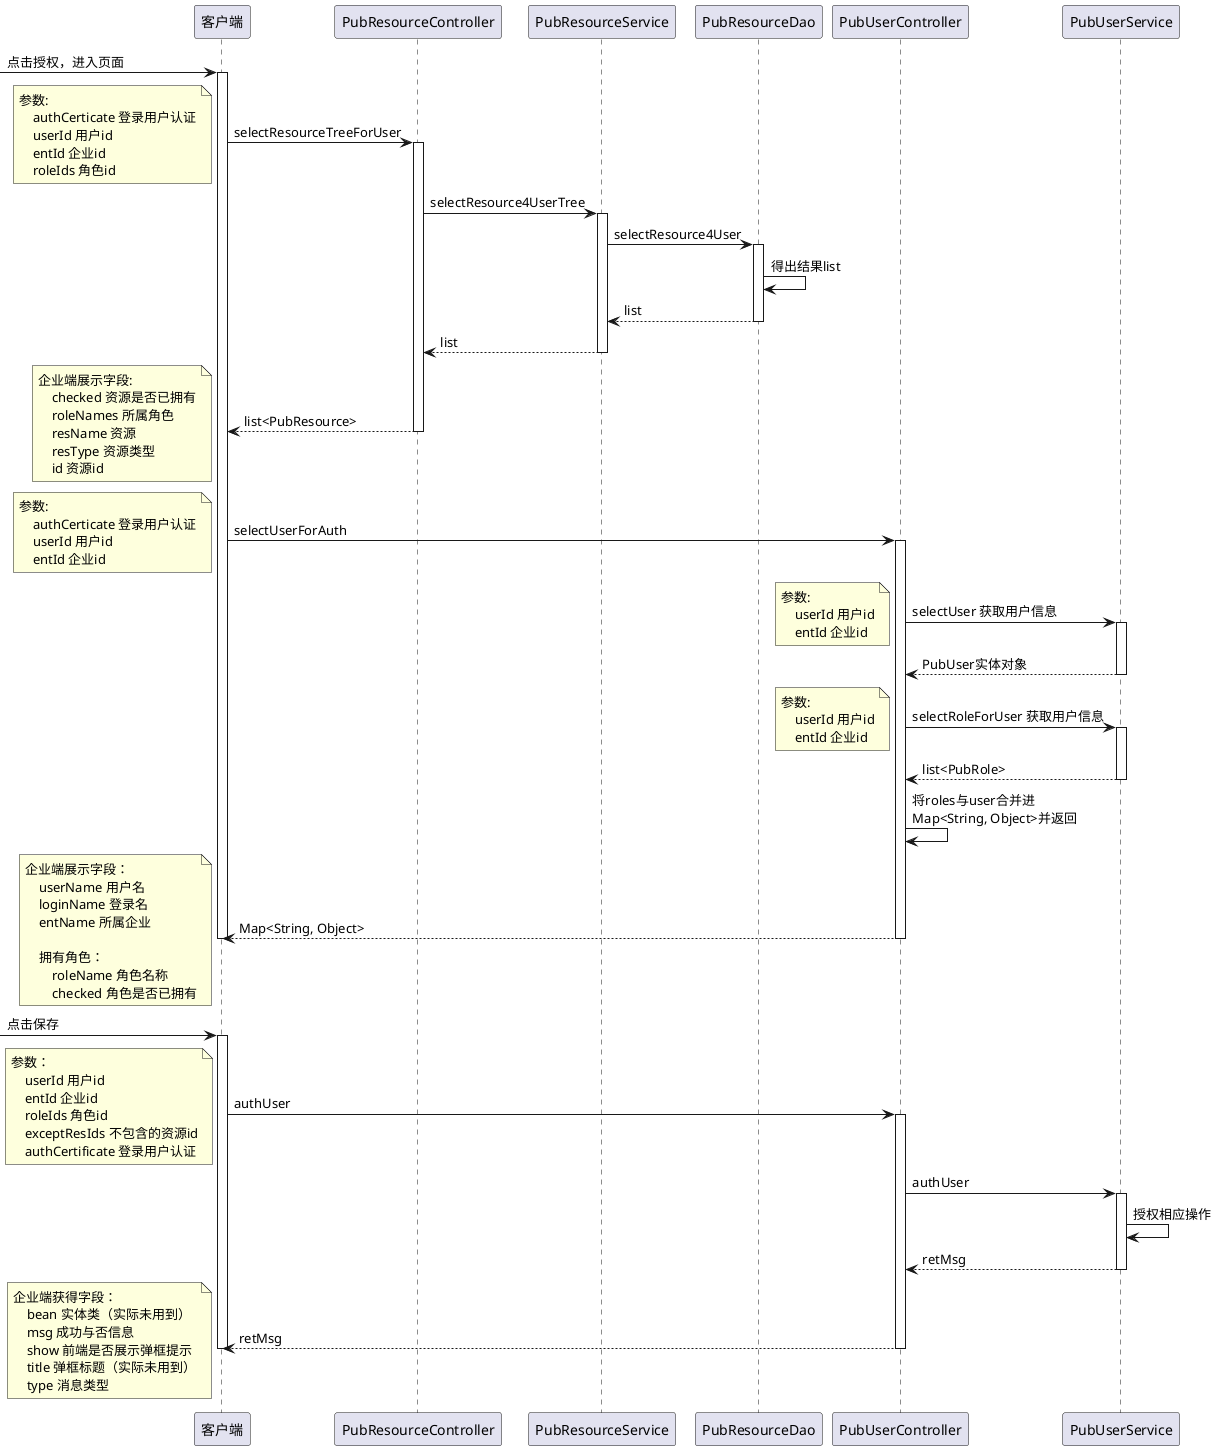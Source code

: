 @startuml
-> 客户端: 点击授权，进入页面
activate 客户端
客户端 -> PubResourceController: selectResourceTreeForUser
activate PubResourceController
note left
    参数:
        authCerticate 登录用户认证
        userId 用户id
        entId 企业id
        roleIds 角色id
end note

PubResourceController -> PubResourceService: selectResource4UserTree
activate PubResourceService
PubResourceService -> PubResourceDao: selectResource4User
activate PubResourceDao
PubResourceDao -> PubResourceDao: 得出结果list
return list
return list
return list<PubResource>
note left
    企业端展示字段:
        checked 资源是否已拥有
        roleNames 所属角色
        resName 资源
        resType 资源类型
        id 资源id
end note


客户端 -> PubUserController: selectUserForAuth
activate PubUserController
note left
    参数:
        authCerticate 登录用户认证
        userId 用户id
        entId 企业id
end note

PubUserController -> PubUserService: selectUser 获取用户信息
activate PubUserService
note left
    参数:
        userId 用户id
        entId 企业id
end note
return PubUser实体对象

PubUserController -> PubUserService: selectRoleForUser 获取用户信息
activate PubUserService
note left
    参数:
        userId 用户id
        entId 企业id
end note
return list<PubRole>

PubUserController -> PubUserController: 将roles与user合并进\nMap<String, Object>并返回

return Map<String, Object>

note left
企业端展示字段：
    userName 用户名
    loginName 登录名
    entName 所属企业

    拥有角色：
        roleName 角色名称
        checked 角色是否已拥有
end note
deactivate 客户端

-> 客户端: 点击保存
activate 客户端
客户端 -> PubUserController: authUser

activate PubUserController
note left
    参数：
        userId 用户id
        entId 企业id
        roleIds 角色id
        exceptResIds 不包含的资源id
        authCertificate 登录用户认证
end note
PubUserController -> PubUserService: authUser
activate PubUserService
PubUserService -> PubUserService : 授权相应操作
return retMsg
return retMsg
note left
企业端获得字段：
    bean 实体类（实际未用到）
    msg 成功与否信息
    show 前端是否展示弹框提示
    title 弹框标题（实际未用到）
    type 消息类型
end note
deactivate 客户端
@enduml